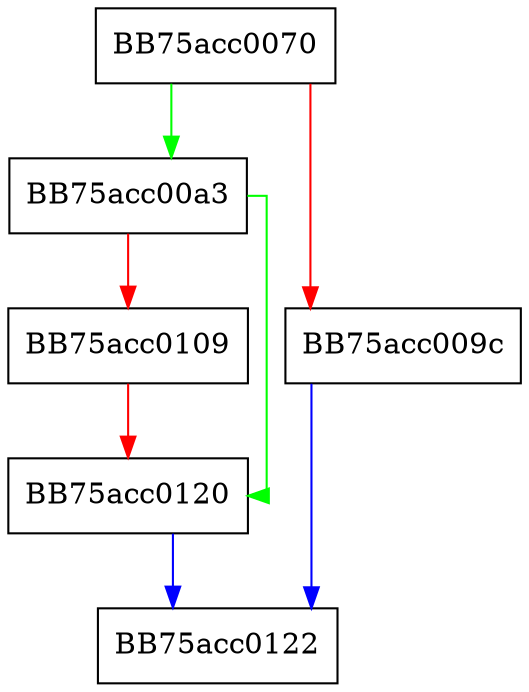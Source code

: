 digraph Spynet {
  node [shape="box"];
  graph [splines=ortho];
  BB75acc0070 -> BB75acc00a3 [color="green"];
  BB75acc0070 -> BB75acc009c [color="red"];
  BB75acc009c -> BB75acc0122 [color="blue"];
  BB75acc00a3 -> BB75acc0120 [color="green"];
  BB75acc00a3 -> BB75acc0109 [color="red"];
  BB75acc0109 -> BB75acc0120 [color="red"];
  BB75acc0120 -> BB75acc0122 [color="blue"];
}